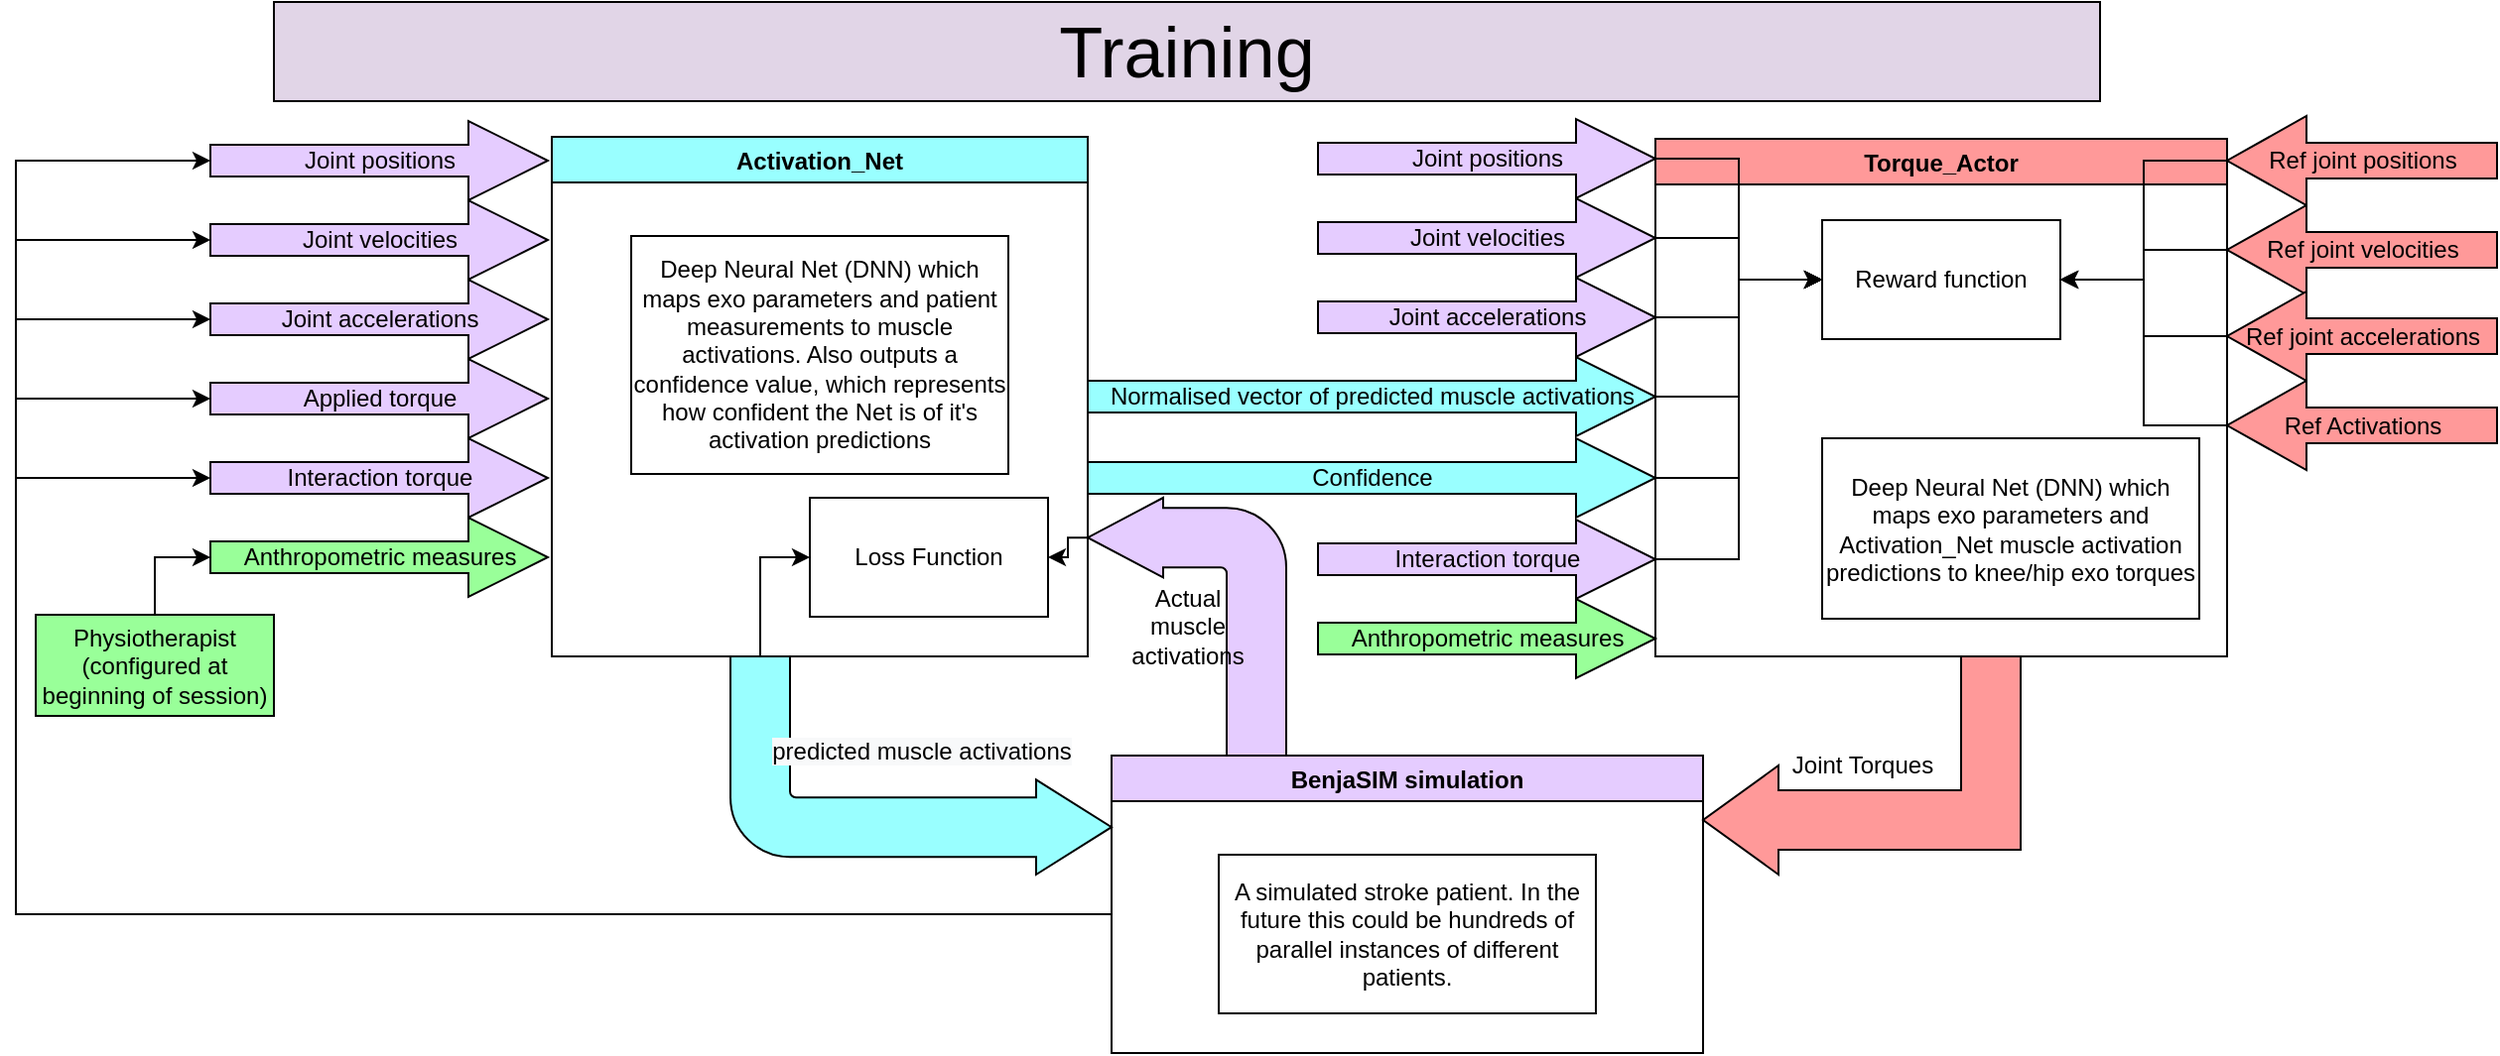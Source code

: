 <mxfile version="20.5.1" type="github">
  <diagram id="V4jYS8Cx0HoniuE-XB6-" name="Page-1">
    <mxGraphModel dx="2448" dy="1701" grid="1" gridSize="10" guides="1" tooltips="1" connect="1" arrows="1" fold="1" page="1" pageScale="1" pageWidth="850" pageHeight="1100" math="0" shadow="0">
      <root>
        <mxCell id="0" />
        <mxCell id="1" parent="0" />
        <mxCell id="VJMz_R_mShoQIZPHi_DP-19" style="edgeStyle=orthogonalEdgeStyle;rounded=0;orthogonalLoop=1;jettySize=auto;html=1;entryX=0;entryY=0.5;entryDx=0;entryDy=0;entryPerimeter=0;" parent="1" source="VJMz_R_mShoQIZPHi_DP-1" target="VJMz_R_mShoQIZPHi_DP-8" edge="1">
          <mxGeometry relative="1" as="geometry">
            <Array as="points">
              <mxPoint x="-410" y="410" />
              <mxPoint x="-410" y="190" />
            </Array>
          </mxGeometry>
        </mxCell>
        <mxCell id="VJMz_R_mShoQIZPHi_DP-22" style="edgeStyle=orthogonalEdgeStyle;rounded=0;orthogonalLoop=1;jettySize=auto;html=1;exitX=0;exitY=0.5;exitDx=0;exitDy=0;entryX=0;entryY=0.5;entryDx=0;entryDy=0;entryPerimeter=0;" parent="1" source="VJMz_R_mShoQIZPHi_DP-1" target="VJMz_R_mShoQIZPHi_DP-7" edge="1">
          <mxGeometry relative="1" as="geometry">
            <Array as="points">
              <mxPoint x="142" y="410" />
              <mxPoint x="-410" y="410" />
              <mxPoint x="-410" y="150" />
            </Array>
          </mxGeometry>
        </mxCell>
        <mxCell id="VJMz_R_mShoQIZPHi_DP-23" style="edgeStyle=orthogonalEdgeStyle;rounded=0;orthogonalLoop=1;jettySize=auto;html=1;exitX=0;exitY=0.5;exitDx=0;exitDy=0;entryX=0;entryY=0.5;entryDx=0;entryDy=0;entryPerimeter=0;" parent="1" source="VJMz_R_mShoQIZPHi_DP-1" target="VJMz_R_mShoQIZPHi_DP-6" edge="1">
          <mxGeometry relative="1" as="geometry">
            <Array as="points">
              <mxPoint x="142" y="410" />
              <mxPoint x="-410" y="410" />
              <mxPoint x="-410" y="110" />
            </Array>
          </mxGeometry>
        </mxCell>
        <mxCell id="VJMz_R_mShoQIZPHi_DP-24" style="edgeStyle=orthogonalEdgeStyle;rounded=0;orthogonalLoop=1;jettySize=auto;html=1;exitX=0;exitY=0.5;exitDx=0;exitDy=0;entryX=0;entryY=0.5;entryDx=0;entryDy=0;entryPerimeter=0;" parent="1" source="VJMz_R_mShoQIZPHi_DP-1" target="VJMz_R_mShoQIZPHi_DP-5" edge="1">
          <mxGeometry relative="1" as="geometry">
            <Array as="points">
              <mxPoint x="-410" y="410" />
              <mxPoint x="-410" y="70" />
            </Array>
          </mxGeometry>
        </mxCell>
        <mxCell id="VJMz_R_mShoQIZPHi_DP-25" style="edgeStyle=orthogonalEdgeStyle;rounded=0;orthogonalLoop=1;jettySize=auto;html=1;exitX=0;exitY=0.5;exitDx=0;exitDy=0;entryX=0;entryY=0.5;entryDx=0;entryDy=0;entryPerimeter=0;" parent="1" source="VJMz_R_mShoQIZPHi_DP-1" target="VJMz_R_mShoQIZPHi_DP-4" edge="1">
          <mxGeometry relative="1" as="geometry">
            <Array as="points">
              <mxPoint x="142" y="410" />
              <mxPoint x="-410" y="410" />
              <mxPoint x="-410" y="30" />
            </Array>
          </mxGeometry>
        </mxCell>
        <mxCell id="VJMz_R_mShoQIZPHi_DP-1" value="BenjaSIM simulation" style="swimlane;startSize=23;fillColor=#E5CCFF;" parent="1" vertex="1">
          <mxGeometry x="142" y="330" width="298" height="150" as="geometry" />
        </mxCell>
        <mxCell id="VJMz_R_mShoQIZPHi_DP-32" value="A simulated stroke patient. In the future this could be hundreds of parallel instances of different patients." style="rounded=0;whiteSpace=wrap;html=1;" parent="VJMz_R_mShoQIZPHi_DP-1" vertex="1">
          <mxGeometry x="54" y="50" width="190" height="80" as="geometry" />
        </mxCell>
        <mxCell id="VJMz_R_mShoQIZPHi_DP-2" value="Torque_Actor" style="swimlane;fillColor=#FF9999;" parent="1" vertex="1">
          <mxGeometry x="416" y="19" width="288" height="261" as="geometry" />
        </mxCell>
        <mxCell id="VJMz_R_mShoQIZPHi_DP-30" value="Deep Neural Net (DNN) which maps exo parameters and Activation_Net muscle activation predictions to knee/hip exo torques" style="rounded=0;whiteSpace=wrap;html=1;" parent="VJMz_R_mShoQIZPHi_DP-2" vertex="1">
          <mxGeometry x="84" y="151" width="190" height="91" as="geometry" />
        </mxCell>
        <mxCell id="Wi4BLHU90clKVonepebe-15" value="Reward function" style="rounded=0;whiteSpace=wrap;html=1;fillColor=#FFFFFF;" parent="VJMz_R_mShoQIZPHi_DP-2" vertex="1">
          <mxGeometry x="84" y="41" width="120" height="60" as="geometry" />
        </mxCell>
        <mxCell id="VJMz_R_mShoQIZPHi_DP-4" value="Joint positions" style="html=1;shadow=0;dashed=0;align=center;verticalAlign=middle;shape=mxgraph.arrows2.arrow;dy=0.6;dx=40;notch=0;fillColor=#E5CCFF;" parent="1" vertex="1">
          <mxGeometry x="-312" y="10" width="170" height="40" as="geometry" />
        </mxCell>
        <mxCell id="VJMz_R_mShoQIZPHi_DP-5" value="Joint velocities" style="html=1;shadow=0;dashed=0;align=center;verticalAlign=middle;shape=mxgraph.arrows2.arrow;dy=0.6;dx=40;notch=0;fillColor=#E5CCFF;" parent="1" vertex="1">
          <mxGeometry x="-312" y="50" width="170" height="40" as="geometry" />
        </mxCell>
        <mxCell id="VJMz_R_mShoQIZPHi_DP-6" value="Joint accelerations" style="html=1;shadow=0;dashed=0;align=center;verticalAlign=middle;shape=mxgraph.arrows2.arrow;dy=0.6;dx=40;notch=0;fillColor=#E5CCFF;" parent="1" vertex="1">
          <mxGeometry x="-312" y="90" width="170" height="40" as="geometry" />
        </mxCell>
        <mxCell id="VJMz_R_mShoQIZPHi_DP-7" value="Applied torque" style="html=1;shadow=0;dashed=0;align=center;verticalAlign=middle;shape=mxgraph.arrows2.arrow;dy=0.6;dx=40;notch=0;fillColor=#E5CCFF;" parent="1" vertex="1">
          <mxGeometry x="-312" y="130" width="170" height="40" as="geometry" />
        </mxCell>
        <mxCell id="VJMz_R_mShoQIZPHi_DP-8" value="Interaction torque" style="html=1;shadow=0;dashed=0;align=center;verticalAlign=middle;shape=mxgraph.arrows2.arrow;dy=0.6;dx=40;notch=0;fillColor=#E5CCFF;" parent="1" vertex="1">
          <mxGeometry x="-312" y="170" width="170" height="40" as="geometry" />
        </mxCell>
        <mxCell id="VJMz_R_mShoQIZPHi_DP-9" value="Anthropometric measures" style="html=1;shadow=0;dashed=0;align=center;verticalAlign=middle;shape=mxgraph.arrows2.arrow;dy=0.6;dx=40;notch=0;fillColor=#99FF99;" parent="1" vertex="1">
          <mxGeometry x="-312" y="210" width="170" height="40" as="geometry" />
        </mxCell>
        <mxCell id="Wi4BLHU90clKVonepebe-21" style="edgeStyle=orthogonalEdgeStyle;rounded=0;orthogonalLoop=1;jettySize=auto;html=1;entryX=0;entryY=0.5;entryDx=0;entryDy=0;" parent="1" source="VJMz_R_mShoQIZPHi_DP-10" target="Wi4BLHU90clKVonepebe-15" edge="1">
          <mxGeometry relative="1" as="geometry" />
        </mxCell>
        <mxCell id="VJMz_R_mShoQIZPHi_DP-10" value="Normalised vector of predicted muscle activations" style="html=1;shadow=0;dashed=0;align=center;verticalAlign=middle;shape=mxgraph.arrows2.arrow;dy=0.6;dx=40;notch=0;fillColor=#99FFFF;" parent="1" vertex="1">
          <mxGeometry x="130" y="129" width="286" height="40" as="geometry" />
        </mxCell>
        <mxCell id="Wi4BLHU90clKVonepebe-18" style="edgeStyle=orthogonalEdgeStyle;rounded=0;orthogonalLoop=1;jettySize=auto;html=1;exitX=1;exitY=0.5;exitDx=0;exitDy=0;exitPerimeter=0;entryX=0;entryY=0.5;entryDx=0;entryDy=0;" parent="1" source="VJMz_R_mShoQIZPHi_DP-11" target="Wi4BLHU90clKVonepebe-15" edge="1">
          <mxGeometry relative="1" as="geometry">
            <mxPoint x="470" y="70" as="targetPoint" />
          </mxGeometry>
        </mxCell>
        <mxCell id="VJMz_R_mShoQIZPHi_DP-11" value="Joint positions" style="html=1;shadow=0;dashed=0;align=center;verticalAlign=middle;shape=mxgraph.arrows2.arrow;dy=0.6;dx=40;notch=0;fillColor=#E5CCFF;" parent="1" vertex="1">
          <mxGeometry x="246" y="9" width="170" height="40" as="geometry" />
        </mxCell>
        <mxCell id="Wi4BLHU90clKVonepebe-17" style="edgeStyle=orthogonalEdgeStyle;rounded=0;orthogonalLoop=1;jettySize=auto;html=1;exitX=1;exitY=0.5;exitDx=0;exitDy=0;exitPerimeter=0;entryX=0;entryY=0.5;entryDx=0;entryDy=0;" parent="1" source="VJMz_R_mShoQIZPHi_DP-12" target="Wi4BLHU90clKVonepebe-15" edge="1">
          <mxGeometry relative="1" as="geometry">
            <mxPoint x="460" y="110" as="targetPoint" />
          </mxGeometry>
        </mxCell>
        <mxCell id="VJMz_R_mShoQIZPHi_DP-12" value="Joint velocities" style="html=1;shadow=0;dashed=0;align=center;verticalAlign=middle;shape=mxgraph.arrows2.arrow;dy=0.6;dx=40;notch=0;fillColor=#E5CCFF;" parent="1" vertex="1">
          <mxGeometry x="246" y="49" width="170" height="40" as="geometry" />
        </mxCell>
        <mxCell id="Wi4BLHU90clKVonepebe-19" style="edgeStyle=orthogonalEdgeStyle;rounded=0;orthogonalLoop=1;jettySize=auto;html=1;exitX=1;exitY=0.5;exitDx=0;exitDy=0;exitPerimeter=0;entryX=0;entryY=0.5;entryDx=0;entryDy=0;" parent="1" source="VJMz_R_mShoQIZPHi_DP-13" target="Wi4BLHU90clKVonepebe-15" edge="1">
          <mxGeometry relative="1" as="geometry" />
        </mxCell>
        <mxCell id="VJMz_R_mShoQIZPHi_DP-13" value="Joint accelerations" style="html=1;shadow=0;dashed=0;align=center;verticalAlign=middle;shape=mxgraph.arrows2.arrow;dy=0.6;dx=40;notch=0;fillColor=#E5CCFF;" parent="1" vertex="1">
          <mxGeometry x="246" y="89" width="170" height="40" as="geometry" />
        </mxCell>
        <mxCell id="Wi4BLHU90clKVonepebe-23" style="edgeStyle=orthogonalEdgeStyle;rounded=0;orthogonalLoop=1;jettySize=auto;html=1;entryX=0;entryY=0.5;entryDx=0;entryDy=0;" parent="1" source="VJMz_R_mShoQIZPHi_DP-14" target="Wi4BLHU90clKVonepebe-15" edge="1">
          <mxGeometry relative="1" as="geometry" />
        </mxCell>
        <mxCell id="VJMz_R_mShoQIZPHi_DP-14" value="Interaction torque" style="html=1;shadow=0;dashed=0;align=center;verticalAlign=middle;shape=mxgraph.arrows2.arrow;dy=0.6;dx=40;notch=0;fillColor=#E5CCFF;" parent="1" vertex="1">
          <mxGeometry x="246" y="211" width="170" height="40" as="geometry" />
        </mxCell>
        <mxCell id="VJMz_R_mShoQIZPHi_DP-15" value="Anthropometric measures" style="html=1;shadow=0;dashed=0;align=center;verticalAlign=middle;shape=mxgraph.arrows2.arrow;dy=0.6;dx=40;notch=0;fillColor=#99FF99;" parent="1" vertex="1">
          <mxGeometry x="246" y="251" width="170" height="40" as="geometry" />
        </mxCell>
        <mxCell id="VJMz_R_mShoQIZPHi_DP-16" value="Activation_Net" style="swimlane;startSize=23;fillColor=#99FFFF;" parent="1" vertex="1">
          <mxGeometry x="-140" y="18" width="270" height="262" as="geometry" />
        </mxCell>
        <mxCell id="Wi4BLHU90clKVonepebe-5" value="Loss Function" style="rounded=0;whiteSpace=wrap;html=1;fillColor=#FFFFFF;" parent="VJMz_R_mShoQIZPHi_DP-16" vertex="1">
          <mxGeometry x="130" y="182" width="120" height="60" as="geometry" />
        </mxCell>
        <mxCell id="Wi4BLHU90clKVonepebe-9" value="Deep Neural Net (DNN) which maps exo parameters and patient measurements to muscle activations. Also outputs a confidence value, which represents how confident the Net is of it&#39;s activation predictions" style="rounded=0;whiteSpace=wrap;html=1;" parent="VJMz_R_mShoQIZPHi_DP-16" vertex="1">
          <mxGeometry x="40" y="50" width="190" height="120" as="geometry" />
        </mxCell>
        <mxCell id="VJMz_R_mShoQIZPHi_DP-17" value="Joint Torques" style="html=1;shadow=0;dashed=0;align=center;verticalAlign=middle;shape=mxgraph.arrows2.bendArrow;dy=15;dx=38;notch=0;arrowHead=55;rounded=0;flipH=1;flipV=1;fillColor=#FF9999;" parent="1" vertex="1">
          <mxGeometry x="440" y="280" width="160" height="110" as="geometry" />
        </mxCell>
        <mxCell id="VJMz_R_mShoQIZPHi_DP-33" style="edgeStyle=orthogonalEdgeStyle;rounded=0;orthogonalLoop=1;jettySize=auto;html=1;exitX=0.5;exitY=0;exitDx=0;exitDy=0;entryX=0;entryY=0.5;entryDx=0;entryDy=0;entryPerimeter=0;" parent="1" source="VJMz_R_mShoQIZPHi_DP-27" target="VJMz_R_mShoQIZPHi_DP-9" edge="1">
          <mxGeometry relative="1" as="geometry" />
        </mxCell>
        <mxCell id="VJMz_R_mShoQIZPHi_DP-27" value="Physiotherapist (configured at beginning of session)" style="rounded=0;whiteSpace=wrap;html=1;fillColor=#99FF99;" parent="1" vertex="1">
          <mxGeometry x="-400" y="259" width="120" height="51" as="geometry" />
        </mxCell>
        <mxCell id="VJMz_R_mShoQIZPHi_DP-35" value="&lt;font style=&quot;font-size: 36px;&quot;&gt;Training&lt;/font&gt;" style="rounded=0;whiteSpace=wrap;html=1;strokeColor=#000000;fillColor=#E1D5E7;" parent="1" vertex="1">
          <mxGeometry x="-280" y="-50" width="920" height="50" as="geometry" />
        </mxCell>
        <mxCell id="Wi4BLHU90clKVonepebe-6" style="edgeStyle=orthogonalEdgeStyle;rounded=0;orthogonalLoop=1;jettySize=auto;html=1;exitX=0;exitY=0;exitDx=15;exitDy=110;exitPerimeter=0;entryX=0;entryY=0.5;entryDx=0;entryDy=0;" parent="1" source="Wi4BLHU90clKVonepebe-1" target="Wi4BLHU90clKVonepebe-5" edge="1">
          <mxGeometry relative="1" as="geometry" />
        </mxCell>
        <mxCell id="Wi4BLHU90clKVonepebe-1" value="&#xa;&lt;span style=&quot;color: rgb(0, 0, 0); font-family: Helvetica; font-size: 12px; font-style: normal; font-variant-ligatures: normal; font-variant-caps: normal; font-weight: 400; letter-spacing: normal; orphans: 2; text-align: center; text-indent: 0px; text-transform: none; widows: 2; word-spacing: 0px; -webkit-text-stroke-width: 0px; background-color: rgb(248, 249, 250); text-decoration-thickness: initial; text-decoration-style: initial; text-decoration-color: initial; float: none; display: inline !important;&quot;&gt;predicted muscle activations&lt;/span&gt;&#xa;&#xa;" style="html=1;shadow=0;dashed=0;align=center;verticalAlign=middle;shape=mxgraph.arrows2.bendArrow;dy=15;dx=38;notch=0;arrowHead=47.8;rounded=1;flipH=0;flipV=1;fillColor=#99FFFF;" parent="1" vertex="1">
          <mxGeometry x="-50" y="280" width="192" height="110" as="geometry" />
        </mxCell>
        <mxCell id="Wi4BLHU90clKVonepebe-7" style="edgeStyle=orthogonalEdgeStyle;rounded=0;orthogonalLoop=1;jettySize=auto;html=1;exitX=0;exitY=0;exitDx=100;exitDy=20.1;exitPerimeter=0;entryX=1;entryY=0.5;entryDx=0;entryDy=0;" parent="1" source="Wi4BLHU90clKVonepebe-2" target="Wi4BLHU90clKVonepebe-5" edge="1">
          <mxGeometry relative="1" as="geometry">
            <Array as="points">
              <mxPoint x="120" y="220" />
              <mxPoint x="120" y="230" />
            </Array>
          </mxGeometry>
        </mxCell>
        <mxCell id="Wi4BLHU90clKVonepebe-2" value="Actual &lt;br&gt;muscle &lt;br&gt;activations" style="html=1;shadow=0;dashed=0;align=center;verticalAlign=middle;shape=mxgraph.arrows2.bendArrow;dy=15;dx=38;notch=0;arrowHead=40.2;rounded=1;fillColor=#E5CCFF;flipH=1;" parent="1" vertex="1">
          <mxGeometry x="130" y="200" width="100" height="130" as="geometry" />
        </mxCell>
        <mxCell id="Wi4BLHU90clKVonepebe-22" style="edgeStyle=orthogonalEdgeStyle;rounded=0;orthogonalLoop=1;jettySize=auto;html=1;entryX=0;entryY=0.5;entryDx=0;entryDy=0;" parent="1" source="Wi4BLHU90clKVonepebe-8" target="Wi4BLHU90clKVonepebe-15" edge="1">
          <mxGeometry relative="1" as="geometry" />
        </mxCell>
        <mxCell id="Wi4BLHU90clKVonepebe-8" value="Confidence" style="html=1;shadow=0;dashed=0;align=center;verticalAlign=middle;shape=mxgraph.arrows2.arrow;dy=0.6;dx=40;notch=0;fillColor=#99FFFF;" parent="1" vertex="1">
          <mxGeometry x="130" y="170" width="286" height="40" as="geometry" />
        </mxCell>
        <mxCell id="Wi4BLHU90clKVonepebe-24" style="edgeStyle=orthogonalEdgeStyle;rounded=0;orthogonalLoop=1;jettySize=auto;html=1;entryX=1;entryY=0.5;entryDx=0;entryDy=0;" parent="1" source="Wi4BLHU90clKVonepebe-12" target="Wi4BLHU90clKVonepebe-15" edge="1">
          <mxGeometry relative="1" as="geometry" />
        </mxCell>
        <mxCell id="Wi4BLHU90clKVonepebe-12" value="Ref joint positions" style="html=1;shadow=0;dashed=0;align=center;verticalAlign=middle;shape=mxgraph.arrows2.arrow;dy=0.6;dx=40;flipH=1;notch=0;fillColor=#FF9999;" parent="1" vertex="1">
          <mxGeometry x="704" y="7.5" width="136" height="45" as="geometry" />
        </mxCell>
        <mxCell id="Wi4BLHU90clKVonepebe-25" style="edgeStyle=orthogonalEdgeStyle;rounded=0;orthogonalLoop=1;jettySize=auto;html=1;entryX=1;entryY=0.5;entryDx=0;entryDy=0;" parent="1" source="Wi4BLHU90clKVonepebe-13" target="Wi4BLHU90clKVonepebe-15" edge="1">
          <mxGeometry relative="1" as="geometry" />
        </mxCell>
        <mxCell id="Wi4BLHU90clKVonepebe-13" value="Ref joint velocities" style="html=1;shadow=0;dashed=0;align=center;verticalAlign=middle;shape=mxgraph.arrows2.arrow;dy=0.6;dx=40;flipH=1;notch=0;fillColor=#FF9999;" parent="1" vertex="1">
          <mxGeometry x="704" y="52.5" width="136" height="45" as="geometry" />
        </mxCell>
        <mxCell id="Wi4BLHU90clKVonepebe-26" style="edgeStyle=orthogonalEdgeStyle;rounded=0;orthogonalLoop=1;jettySize=auto;html=1;entryX=1;entryY=0.5;entryDx=0;entryDy=0;" parent="1" source="Wi4BLHU90clKVonepebe-14" target="Wi4BLHU90clKVonepebe-15" edge="1">
          <mxGeometry relative="1" as="geometry" />
        </mxCell>
        <mxCell id="Wi4BLHU90clKVonepebe-14" value="Ref joint accelerations" style="html=1;shadow=0;dashed=0;align=center;verticalAlign=middle;shape=mxgraph.arrows2.arrow;dy=0.6;dx=40;flipH=1;notch=0;fillColor=#FF9999;" parent="1" vertex="1">
          <mxGeometry x="704" y="96" width="136" height="45" as="geometry" />
        </mxCell>
        <mxCell id="Jf7FB24Flxpal5XwHmkD-2" style="edgeStyle=orthogonalEdgeStyle;rounded=0;orthogonalLoop=1;jettySize=auto;html=1;exitX=1;exitY=0.5;exitDx=0;exitDy=0;exitPerimeter=0;entryX=1;entryY=0.5;entryDx=0;entryDy=0;" edge="1" parent="1" source="Jf7FB24Flxpal5XwHmkD-1" target="Wi4BLHU90clKVonepebe-15">
          <mxGeometry relative="1" as="geometry" />
        </mxCell>
        <mxCell id="Jf7FB24Flxpal5XwHmkD-1" value="Ref Activations" style="html=1;shadow=0;dashed=0;align=center;verticalAlign=middle;shape=mxgraph.arrows2.arrow;dy=0.6;dx=40;flipH=1;notch=0;fillColor=#FF9999;" vertex="1" parent="1">
          <mxGeometry x="704" y="141" width="136" height="45" as="geometry" />
        </mxCell>
      </root>
    </mxGraphModel>
  </diagram>
</mxfile>
